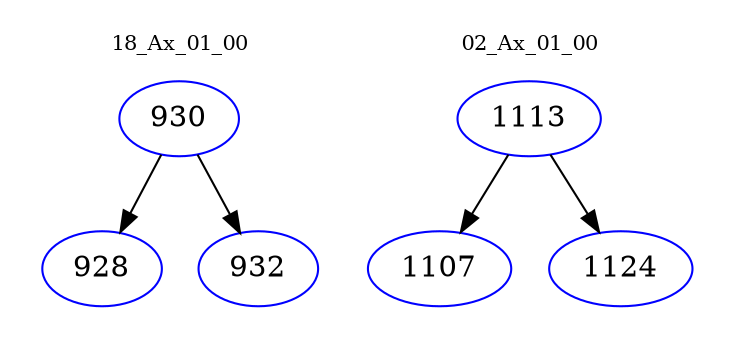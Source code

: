 digraph{
subgraph cluster_0 {
color = white
label = "18_Ax_01_00";
fontsize=10;
T0_930 [label="930", color="blue"]
T0_930 -> T0_928 [color="black"]
T0_928 [label="928", color="blue"]
T0_930 -> T0_932 [color="black"]
T0_932 [label="932", color="blue"]
}
subgraph cluster_1 {
color = white
label = "02_Ax_01_00";
fontsize=10;
T1_1113 [label="1113", color="blue"]
T1_1113 -> T1_1107 [color="black"]
T1_1107 [label="1107", color="blue"]
T1_1113 -> T1_1124 [color="black"]
T1_1124 [label="1124", color="blue"]
}
}
